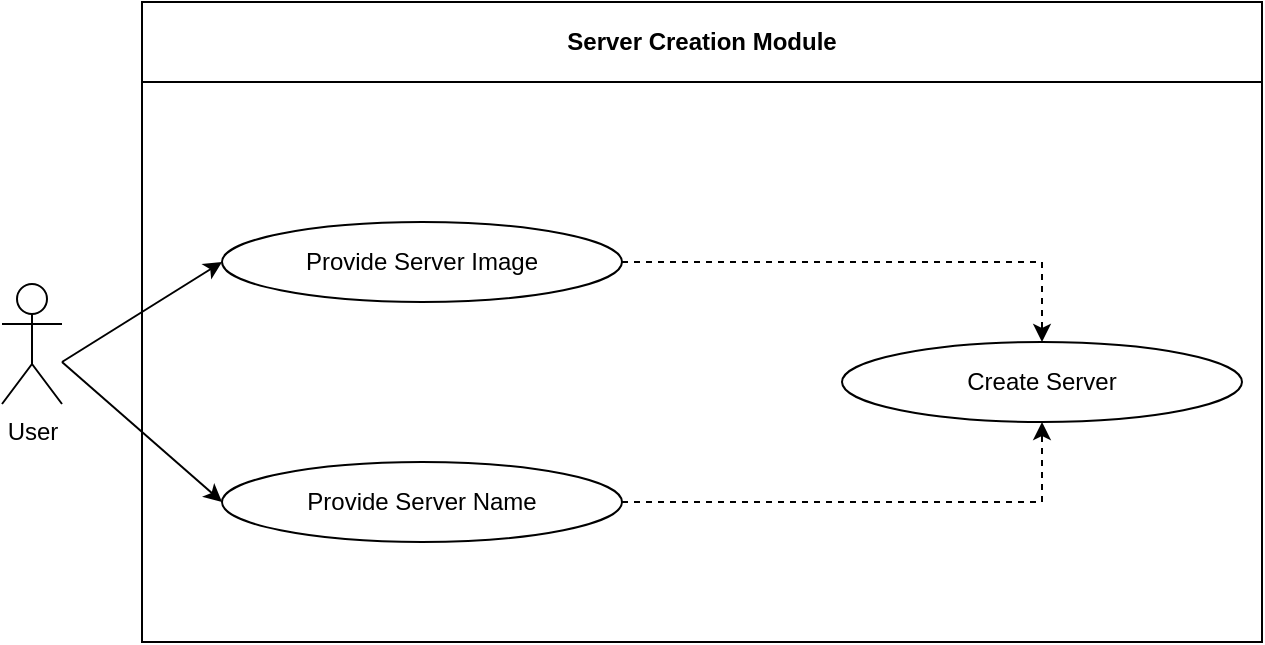 <mxfile version="23.1.5" type="github">
  <diagram name="Page-1" id="bqS-FZ6hRactcgp-9Ks-">
    <mxGraphModel dx="1050" dy="522" grid="1" gridSize="10" guides="1" tooltips="1" connect="1" arrows="1" fold="1" page="1" pageScale="1" pageWidth="827" pageHeight="1169" math="0" shadow="0">
      <root>
        <mxCell id="0" />
        <mxCell id="1" parent="0" />
        <mxCell id="y6TTsM0xGEVt4BT4Crah-1" value="Server Creation Module" style="swimlane;whiteSpace=wrap;html=1;startSize=40;" parent="1" vertex="1">
          <mxGeometry x="160" y="160" width="560" height="320" as="geometry" />
        </mxCell>
        <mxCell id="y6TTsM0xGEVt4BT4Crah-2" value="Provide Server Name" style="ellipse;whiteSpace=wrap;html=1;" parent="y6TTsM0xGEVt4BT4Crah-1" vertex="1">
          <mxGeometry x="40" y="230" width="200" height="40" as="geometry" />
        </mxCell>
        <mxCell id="y6TTsM0xGEVt4BT4Crah-3" value="Provide Server Image" style="ellipse;whiteSpace=wrap;html=1;" parent="y6TTsM0xGEVt4BT4Crah-1" vertex="1">
          <mxGeometry x="40" y="110" width="200" height="40" as="geometry" />
        </mxCell>
        <mxCell id="y6TTsM0xGEVt4BT4Crah-4" value="Create Server" style="ellipse;whiteSpace=wrap;html=1;" parent="y6TTsM0xGEVt4BT4Crah-1" vertex="1">
          <mxGeometry x="350" y="170" width="200" height="40" as="geometry" />
        </mxCell>
        <mxCell id="y6TTsM0xGEVt4BT4Crah-15" value="" style="edgeStyle=none;orthogonalLoop=1;jettySize=auto;html=1;rounded=0;exitX=1;exitY=0.5;exitDx=0;exitDy=0;entryX=0.5;entryY=0;entryDx=0;entryDy=0;dashed=1;" parent="y6TTsM0xGEVt4BT4Crah-1" source="y6TTsM0xGEVt4BT4Crah-3" target="y6TTsM0xGEVt4BT4Crah-4" edge="1">
          <mxGeometry width="100" relative="1" as="geometry">
            <mxPoint x="330" y="120" as="sourcePoint" />
            <mxPoint x="430" y="120" as="targetPoint" />
            <Array as="points">
              <mxPoint x="450" y="130" />
            </Array>
          </mxGeometry>
        </mxCell>
        <mxCell id="y6TTsM0xGEVt4BT4Crah-16" value="" style="edgeStyle=none;orthogonalLoop=1;jettySize=auto;html=1;rounded=0;exitX=1;exitY=0.5;exitDx=0;exitDy=0;entryX=0.5;entryY=1;entryDx=0;entryDy=0;dashed=1;" parent="y6TTsM0xGEVt4BT4Crah-1" source="y6TTsM0xGEVt4BT4Crah-2" target="y6TTsM0xGEVt4BT4Crah-4" edge="1">
          <mxGeometry width="100" relative="1" as="geometry">
            <mxPoint x="340" y="140" as="sourcePoint" />
            <mxPoint x="440" y="140" as="targetPoint" />
            <Array as="points">
              <mxPoint x="450" y="250" />
            </Array>
          </mxGeometry>
        </mxCell>
        <mxCell id="y6TTsM0xGEVt4BT4Crah-6" value="" style="endArrow=classic;html=1;rounded=0;entryX=0;entryY=0.5;entryDx=0;entryDy=0;" parent="1" target="y6TTsM0xGEVt4BT4Crah-3" edge="1">
          <mxGeometry width="50" height="50" relative="1" as="geometry">
            <mxPoint x="120" y="340" as="sourcePoint" />
            <mxPoint x="440" y="360" as="targetPoint" />
          </mxGeometry>
        </mxCell>
        <mxCell id="y6TTsM0xGEVt4BT4Crah-7" value="" style="endArrow=classic;html=1;rounded=0;entryX=0;entryY=0.5;entryDx=0;entryDy=0;" parent="1" target="y6TTsM0xGEVt4BT4Crah-2" edge="1">
          <mxGeometry width="50" height="50" relative="1" as="geometry">
            <mxPoint x="120" y="340" as="sourcePoint" />
            <mxPoint x="440" y="360" as="targetPoint" />
          </mxGeometry>
        </mxCell>
        <mxCell id="y6TTsM0xGEVt4BT4Crah-5" value="User" style="shape=umlActor;verticalLabelPosition=bottom;verticalAlign=top;html=1;outlineConnect=0;" parent="1" vertex="1">
          <mxGeometry x="90" y="301" width="30" height="60" as="geometry" />
        </mxCell>
      </root>
    </mxGraphModel>
  </diagram>
</mxfile>

